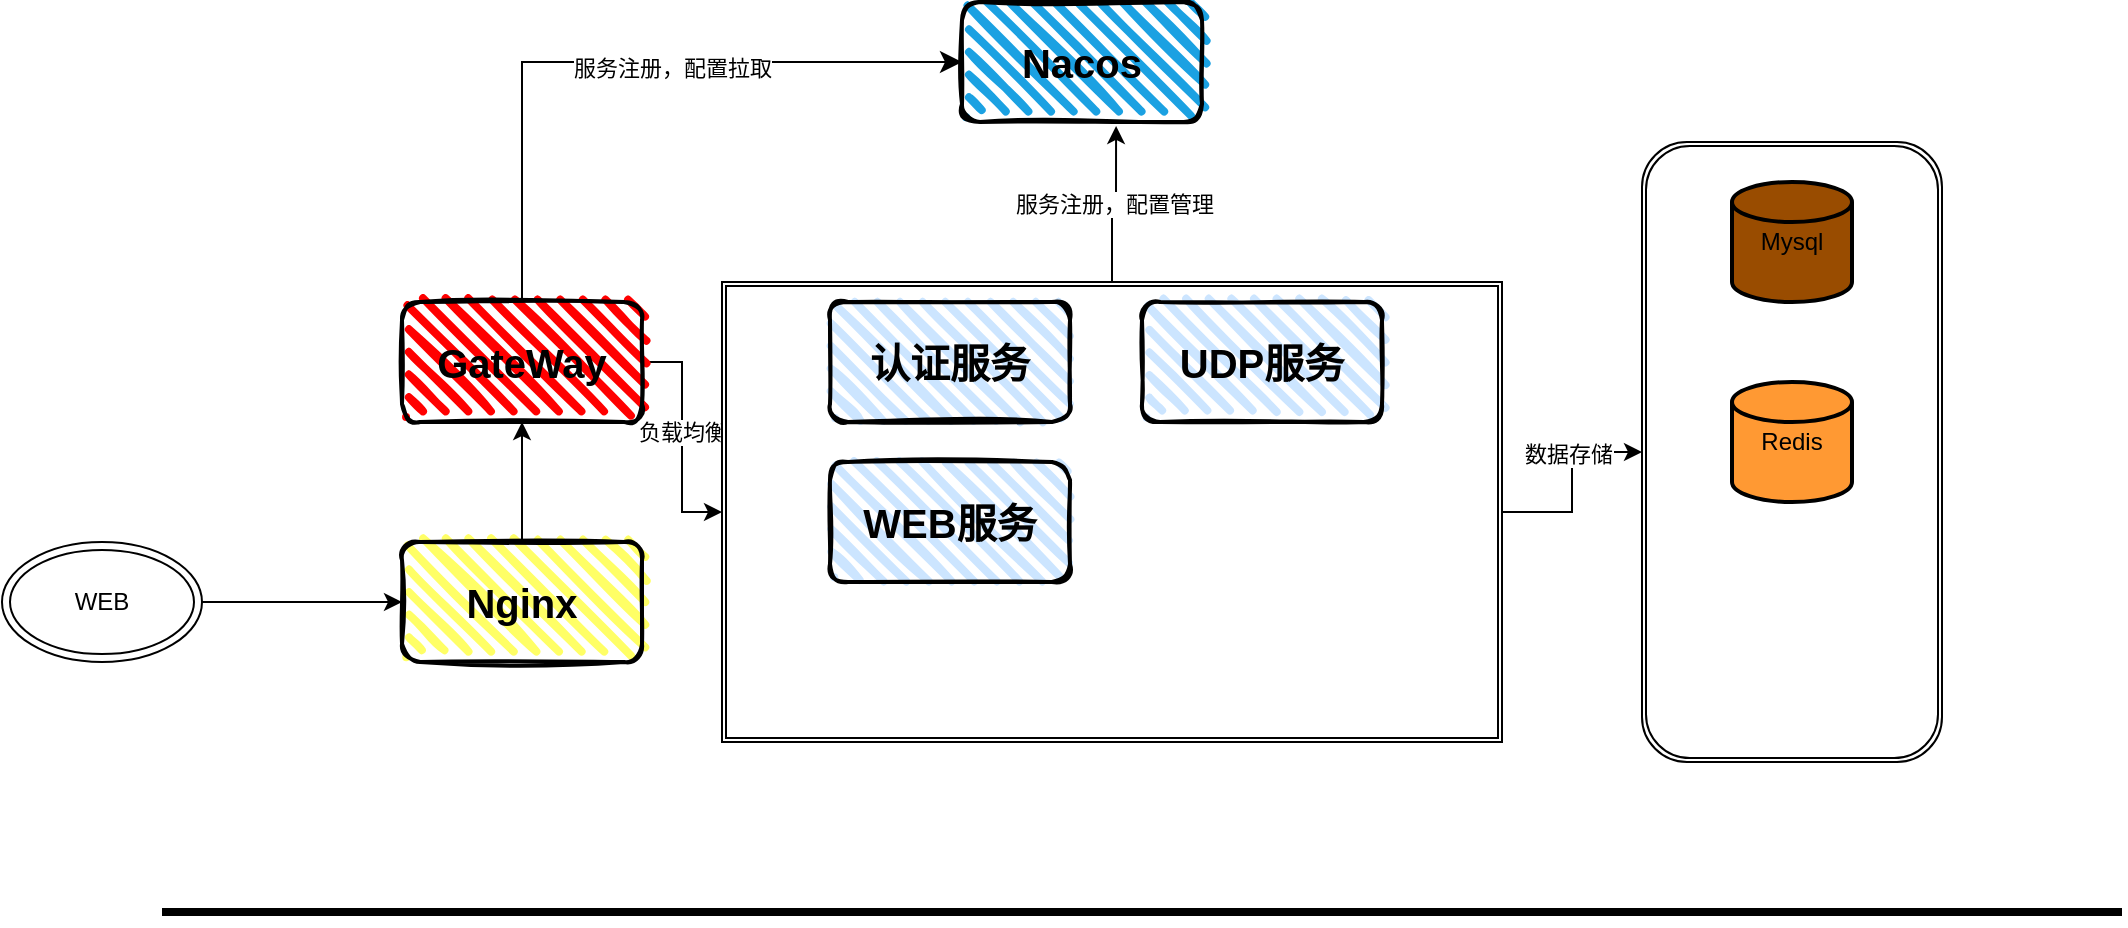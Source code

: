 <mxfile version="22.1.5" type="github">
  <diagram name="第 1 页" id="1PYGeIxA74oQ378EOJbM">
    <mxGraphModel dx="1426" dy="1920" grid="1" gridSize="10" guides="1" tooltips="1" connect="1" arrows="1" fold="1" page="1" pageScale="1" pageWidth="827" pageHeight="1169" math="0" shadow="0">
      <root>
        <mxCell id="0" />
        <mxCell id="1" parent="0" />
        <mxCell id="CSJZNhdlkeYWHEngXMV1-1" value="" style="line;strokeWidth=4;html=1;perimeter=backbonePerimeter;points=[];outlineConnect=0;" vertex="1" parent="1">
          <mxGeometry x="80" y="380" width="980" height="10" as="geometry" />
        </mxCell>
        <mxCell id="CSJZNhdlkeYWHEngXMV1-3" value="&lt;font style=&quot;font-size: 20px;&quot;&gt;&lt;b&gt;Nacos&lt;/b&gt;&lt;/font&gt;" style="rounded=1;whiteSpace=wrap;html=1;strokeWidth=2;fillWeight=4;hachureGap=8;hachureAngle=45;fillColor=#1ba1e2;sketch=1;" vertex="1" parent="1">
          <mxGeometry x="480" y="-70" width="120" height="60" as="geometry" />
        </mxCell>
        <mxCell id="CSJZNhdlkeYWHEngXMV1-19" style="edgeStyle=orthogonalEdgeStyle;rounded=0;orthogonalLoop=1;jettySize=auto;html=1;exitX=1;exitY=0.5;exitDx=0;exitDy=0;" edge="1" parent="1" source="CSJZNhdlkeYWHEngXMV1-4" target="CSJZNhdlkeYWHEngXMV1-12">
          <mxGeometry relative="1" as="geometry" />
        </mxCell>
        <mxCell id="CSJZNhdlkeYWHEngXMV1-20" value="负载均衡" style="edgeLabel;html=1;align=center;verticalAlign=middle;resizable=0;points=[];" vertex="1" connectable="0" parent="CSJZNhdlkeYWHEngXMV1-19">
          <mxGeometry x="-0.043" relative="1" as="geometry">
            <mxPoint as="offset" />
          </mxGeometry>
        </mxCell>
        <mxCell id="CSJZNhdlkeYWHEngXMV1-4" value="&lt;font style=&quot;font-size: 20px;&quot;&gt;&lt;b&gt;GateWay&lt;/b&gt;&lt;/font&gt;" style="rounded=1;whiteSpace=wrap;html=1;strokeWidth=2;fillWeight=4;hachureGap=8;hachureAngle=45;fillColor=#FF0000;sketch=1;" vertex="1" parent="1">
          <mxGeometry x="200" y="80" width="120" height="60" as="geometry" />
        </mxCell>
        <mxCell id="CSJZNhdlkeYWHEngXMV1-8" style="edgeStyle=orthogonalEdgeStyle;rounded=0;orthogonalLoop=1;jettySize=auto;html=1;exitX=0.5;exitY=0;exitDx=0;exitDy=0;entryX=0.5;entryY=1;entryDx=0;entryDy=0;" edge="1" parent="1" source="CSJZNhdlkeYWHEngXMV1-5" target="CSJZNhdlkeYWHEngXMV1-4">
          <mxGeometry relative="1" as="geometry" />
        </mxCell>
        <mxCell id="CSJZNhdlkeYWHEngXMV1-5" value="&lt;font style=&quot;font-size: 20px;&quot;&gt;&lt;b&gt;Nginx&lt;/b&gt;&lt;/font&gt;" style="rounded=1;whiteSpace=wrap;html=1;strokeWidth=2;fillWeight=4;hachureGap=8;hachureAngle=45;fillColor=#FFFF66;sketch=1;" vertex="1" parent="1">
          <mxGeometry x="200" y="200" width="120" height="60" as="geometry" />
        </mxCell>
        <mxCell id="CSJZNhdlkeYWHEngXMV1-10" style="edgeStyle=orthogonalEdgeStyle;rounded=0;orthogonalLoop=1;jettySize=auto;html=1;entryX=0;entryY=0.5;entryDx=0;entryDy=0;" edge="1" parent="1" source="CSJZNhdlkeYWHEngXMV1-9" target="CSJZNhdlkeYWHEngXMV1-5">
          <mxGeometry relative="1" as="geometry" />
        </mxCell>
        <mxCell id="CSJZNhdlkeYWHEngXMV1-9" value="WEB" style="ellipse;shape=doubleEllipse;whiteSpace=wrap;html=1;" vertex="1" parent="1">
          <mxGeometry y="200" width="100" height="60" as="geometry" />
        </mxCell>
        <mxCell id="CSJZNhdlkeYWHEngXMV1-11" value="" style="edgeStyle=segmentEdgeStyle;endArrow=classic;html=1;curved=0;rounded=0;endSize=8;startSize=8;entryX=0;entryY=0.5;entryDx=0;entryDy=0;exitX=0.5;exitY=0;exitDx=0;exitDy=0;" edge="1" parent="1" source="CSJZNhdlkeYWHEngXMV1-4" target="CSJZNhdlkeYWHEngXMV1-3">
          <mxGeometry width="50" height="50" relative="1" as="geometry">
            <mxPoint x="390" y="170" as="sourcePoint" />
            <mxPoint x="440" y="120" as="targetPoint" />
            <Array as="points">
              <mxPoint x="260" y="-40" />
            </Array>
          </mxGeometry>
        </mxCell>
        <mxCell id="CSJZNhdlkeYWHEngXMV1-18" value="服务注册，配置拉取" style="edgeLabel;html=1;align=center;verticalAlign=middle;resizable=0;points=[];" vertex="1" connectable="0" parent="CSJZNhdlkeYWHEngXMV1-11">
          <mxGeometry x="0.147" y="-3" relative="1" as="geometry">
            <mxPoint as="offset" />
          </mxGeometry>
        </mxCell>
        <mxCell id="CSJZNhdlkeYWHEngXMV1-26" style="edgeStyle=orthogonalEdgeStyle;rounded=0;orthogonalLoop=1;jettySize=auto;html=1;exitX=1;exitY=0.5;exitDx=0;exitDy=0;entryX=0;entryY=0.5;entryDx=0;entryDy=0;" edge="1" parent="1" source="CSJZNhdlkeYWHEngXMV1-12" target="CSJZNhdlkeYWHEngXMV1-22">
          <mxGeometry relative="1" as="geometry" />
        </mxCell>
        <mxCell id="CSJZNhdlkeYWHEngXMV1-27" value="数据存储" style="edgeLabel;html=1;align=center;verticalAlign=middle;resizable=0;points=[];" vertex="1" connectable="0" parent="CSJZNhdlkeYWHEngXMV1-26">
          <mxGeometry x="0.28" y="2" relative="1" as="geometry">
            <mxPoint as="offset" />
          </mxGeometry>
        </mxCell>
        <mxCell id="CSJZNhdlkeYWHEngXMV1-12" value="" style="shape=ext;double=1;rounded=0;whiteSpace=wrap;html=1;" vertex="1" parent="1">
          <mxGeometry x="360" y="70" width="390" height="230" as="geometry" />
        </mxCell>
        <mxCell id="CSJZNhdlkeYWHEngXMV1-13" value="&lt;font style=&quot;font-size: 20px;&quot;&gt;&lt;b&gt;认证服务&lt;/b&gt;&lt;/font&gt;" style="rounded=1;whiteSpace=wrap;html=1;strokeWidth=2;fillWeight=4;hachureGap=8;hachureAngle=45;fillColor=#CCE5FF;sketch=1;" vertex="1" parent="1">
          <mxGeometry x="414" y="80" width="120" height="60" as="geometry" />
        </mxCell>
        <mxCell id="CSJZNhdlkeYWHEngXMV1-14" value="&lt;font style=&quot;font-size: 20px;&quot;&gt;&lt;b&gt;WEB服务&lt;/b&gt;&lt;/font&gt;" style="rounded=1;whiteSpace=wrap;html=1;strokeWidth=2;fillWeight=4;hachureGap=8;hachureAngle=45;fillColor=#CCE5FF;sketch=1;" vertex="1" parent="1">
          <mxGeometry x="414" y="160" width="120" height="60" as="geometry" />
        </mxCell>
        <mxCell id="CSJZNhdlkeYWHEngXMV1-16" style="edgeStyle=orthogonalEdgeStyle;rounded=0;orthogonalLoop=1;jettySize=auto;html=1;exitX=0.5;exitY=0;exitDx=0;exitDy=0;entryX=0.642;entryY=1.033;entryDx=0;entryDy=0;entryPerimeter=0;" edge="1" parent="1" source="CSJZNhdlkeYWHEngXMV1-12" target="CSJZNhdlkeYWHEngXMV1-3">
          <mxGeometry relative="1" as="geometry" />
        </mxCell>
        <mxCell id="CSJZNhdlkeYWHEngXMV1-17" value="服务注册，配置管理" style="edgeLabel;html=1;align=center;verticalAlign=middle;resizable=0;points=[];" vertex="1" connectable="0" parent="CSJZNhdlkeYWHEngXMV1-16">
          <mxGeometry x="0.023" y="-1" relative="1" as="geometry">
            <mxPoint as="offset" />
          </mxGeometry>
        </mxCell>
        <mxCell id="CSJZNhdlkeYWHEngXMV1-21" value="&lt;font style=&quot;font-size: 20px;&quot;&gt;&lt;b&gt;UDP服务&lt;/b&gt;&lt;/font&gt;" style="rounded=1;whiteSpace=wrap;html=1;strokeWidth=2;fillWeight=4;hachureGap=8;hachureAngle=45;fillColor=#CCE5FF;sketch=1;" vertex="1" parent="1">
          <mxGeometry x="570" y="80" width="120" height="60" as="geometry" />
        </mxCell>
        <mxCell id="CSJZNhdlkeYWHEngXMV1-22" value="" style="shape=ext;double=1;rounded=1;whiteSpace=wrap;html=1;" vertex="1" parent="1">
          <mxGeometry x="820" width="150" height="310" as="geometry" />
        </mxCell>
        <mxCell id="CSJZNhdlkeYWHEngXMV1-23" value="Mysql" style="strokeWidth=2;html=1;shape=mxgraph.flowchart.database;whiteSpace=wrap;fillColor=#994C00;" vertex="1" parent="1">
          <mxGeometry x="865" y="20" width="60" height="60" as="geometry" />
        </mxCell>
        <mxCell id="CSJZNhdlkeYWHEngXMV1-24" value="Redis" style="strokeWidth=2;html=1;shape=mxgraph.flowchart.database;whiteSpace=wrap;fillColor=#FF9933;" vertex="1" parent="1">
          <mxGeometry x="865" y="120" width="60" height="60" as="geometry" />
        </mxCell>
      </root>
    </mxGraphModel>
  </diagram>
</mxfile>
